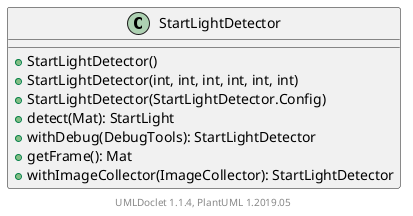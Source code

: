 @startuml

    class StartLightDetector [[StartLightDetector.html]] {
        +StartLightDetector()
        +StartLightDetector(int, int, int, int, int, int)
        +StartLightDetector(StartLightDetector.Config)
        +detect(Mat): StartLight
        +withDebug(DebugTools): StartLightDetector
        +getFrame(): Mat
        +withImageCollector(ImageCollector): StartLightDetector
    }


    center footer UMLDoclet 1.1.4, PlantUML 1.2019.05
@enduml
